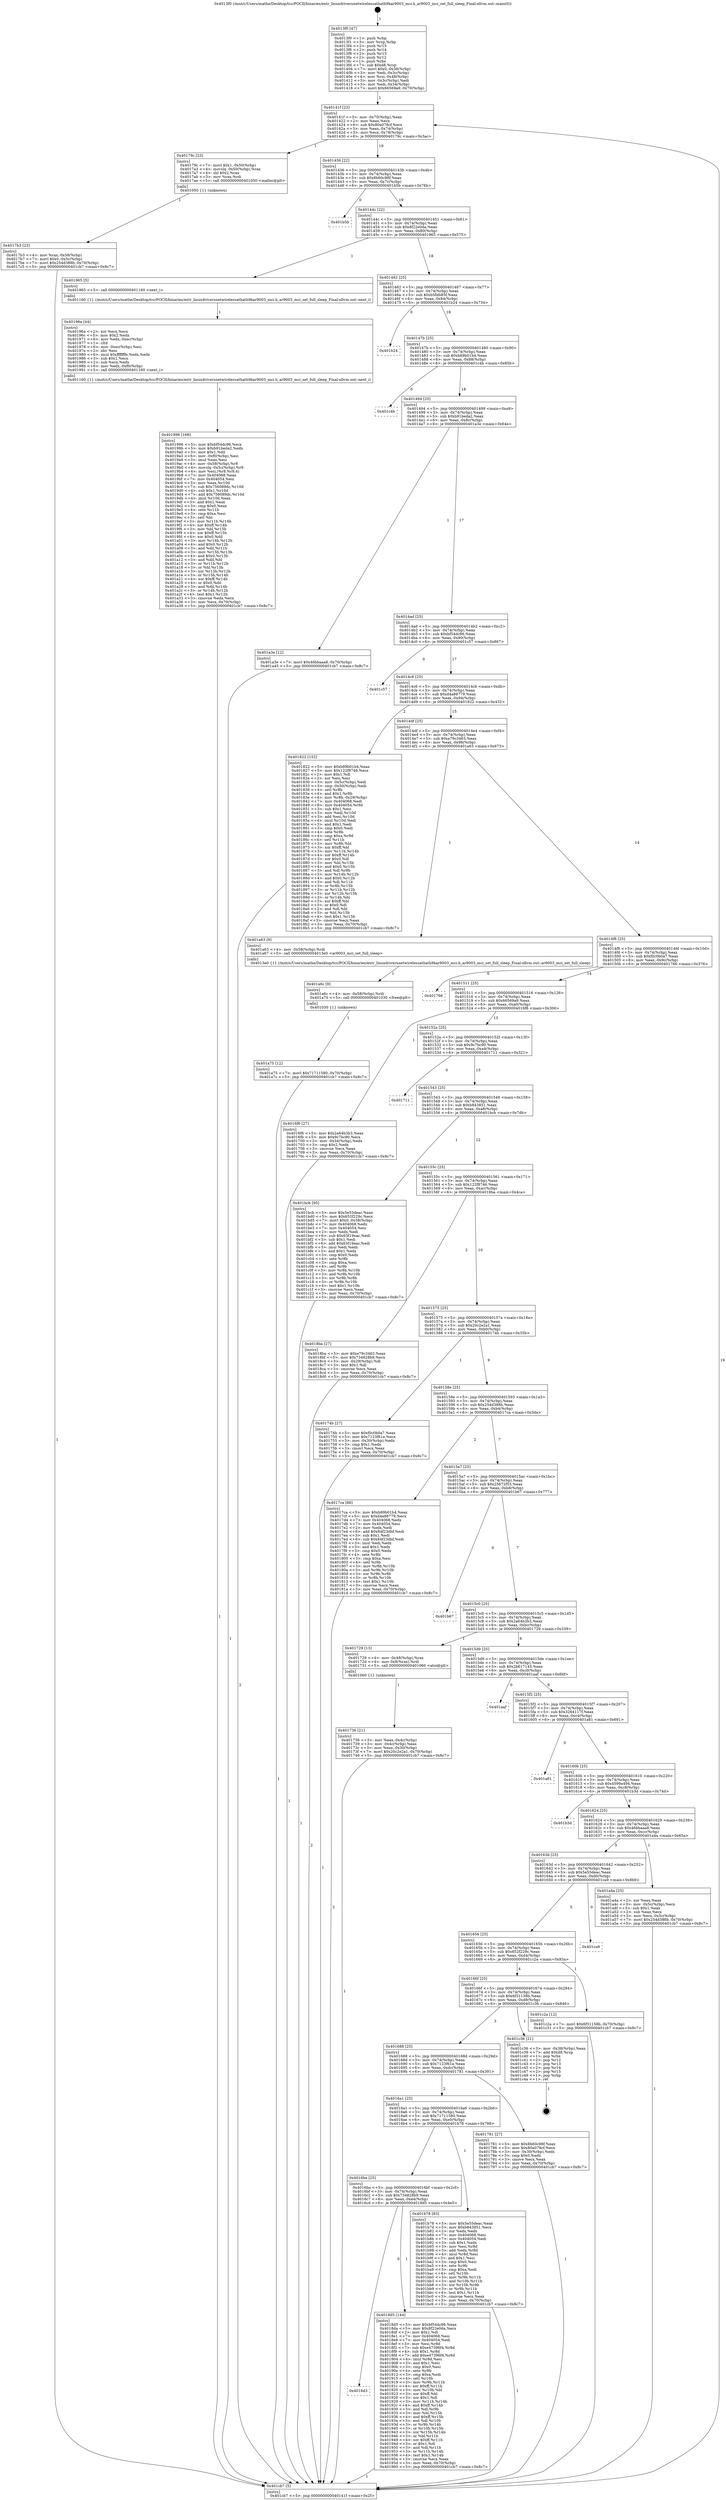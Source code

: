 digraph "0x4013f0" {
  label = "0x4013f0 (/mnt/c/Users/mathe/Desktop/tcc/POCII/binaries/extr_linuxdriversnetwirelessathath9kar9003_mci.h_ar9003_mci_set_full_sleep_Final-ollvm.out::main(0))"
  labelloc = "t"
  node[shape=record]

  Entry [label="",width=0.3,height=0.3,shape=circle,fillcolor=black,style=filled]
  "0x40141f" [label="{
     0x40141f [23]\l
     | [instrs]\l
     &nbsp;&nbsp;0x40141f \<+3\>: mov -0x70(%rbp),%eax\l
     &nbsp;&nbsp;0x401422 \<+2\>: mov %eax,%ecx\l
     &nbsp;&nbsp;0x401424 \<+6\>: sub $0x80a078cf,%ecx\l
     &nbsp;&nbsp;0x40142a \<+3\>: mov %eax,-0x74(%rbp)\l
     &nbsp;&nbsp;0x40142d \<+3\>: mov %ecx,-0x78(%rbp)\l
     &nbsp;&nbsp;0x401430 \<+6\>: je 000000000040179c \<main+0x3ac\>\l
  }"]
  "0x40179c" [label="{
     0x40179c [23]\l
     | [instrs]\l
     &nbsp;&nbsp;0x40179c \<+7\>: movl $0x1,-0x50(%rbp)\l
     &nbsp;&nbsp;0x4017a3 \<+4\>: movslq -0x50(%rbp),%rax\l
     &nbsp;&nbsp;0x4017a7 \<+4\>: shl $0x2,%rax\l
     &nbsp;&nbsp;0x4017ab \<+3\>: mov %rax,%rdi\l
     &nbsp;&nbsp;0x4017ae \<+5\>: call 0000000000401050 \<malloc@plt\>\l
     | [calls]\l
     &nbsp;&nbsp;0x401050 \{1\} (unknown)\l
  }"]
  "0x401436" [label="{
     0x401436 [22]\l
     | [instrs]\l
     &nbsp;&nbsp;0x401436 \<+5\>: jmp 000000000040143b \<main+0x4b\>\l
     &nbsp;&nbsp;0x40143b \<+3\>: mov -0x74(%rbp),%eax\l
     &nbsp;&nbsp;0x40143e \<+5\>: sub $0x8b60c98f,%eax\l
     &nbsp;&nbsp;0x401443 \<+3\>: mov %eax,-0x7c(%rbp)\l
     &nbsp;&nbsp;0x401446 \<+6\>: je 0000000000401b5b \<main+0x76b\>\l
  }"]
  Exit [label="",width=0.3,height=0.3,shape=circle,fillcolor=black,style=filled,peripheries=2]
  "0x401b5b" [label="{
     0x401b5b\l
  }", style=dashed]
  "0x40144c" [label="{
     0x40144c [22]\l
     | [instrs]\l
     &nbsp;&nbsp;0x40144c \<+5\>: jmp 0000000000401451 \<main+0x61\>\l
     &nbsp;&nbsp;0x401451 \<+3\>: mov -0x74(%rbp),%eax\l
     &nbsp;&nbsp;0x401454 \<+5\>: sub $0x8f22e0da,%eax\l
     &nbsp;&nbsp;0x401459 \<+3\>: mov %eax,-0x80(%rbp)\l
     &nbsp;&nbsp;0x40145c \<+6\>: je 0000000000401965 \<main+0x575\>\l
  }"]
  "0x401a75" [label="{
     0x401a75 [12]\l
     | [instrs]\l
     &nbsp;&nbsp;0x401a75 \<+7\>: movl $0x71711580,-0x70(%rbp)\l
     &nbsp;&nbsp;0x401a7c \<+5\>: jmp 0000000000401cb7 \<main+0x8c7\>\l
  }"]
  "0x401965" [label="{
     0x401965 [5]\l
     | [instrs]\l
     &nbsp;&nbsp;0x401965 \<+5\>: call 0000000000401160 \<next_i\>\l
     | [calls]\l
     &nbsp;&nbsp;0x401160 \{1\} (/mnt/c/Users/mathe/Desktop/tcc/POCII/binaries/extr_linuxdriversnetwirelessathath9kar9003_mci.h_ar9003_mci_set_full_sleep_Final-ollvm.out::next_i)\l
  }"]
  "0x401462" [label="{
     0x401462 [25]\l
     | [instrs]\l
     &nbsp;&nbsp;0x401462 \<+5\>: jmp 0000000000401467 \<main+0x77\>\l
     &nbsp;&nbsp;0x401467 \<+3\>: mov -0x74(%rbp),%eax\l
     &nbsp;&nbsp;0x40146a \<+5\>: sub $0xb5fdb85f,%eax\l
     &nbsp;&nbsp;0x40146f \<+6\>: mov %eax,-0x84(%rbp)\l
     &nbsp;&nbsp;0x401475 \<+6\>: je 0000000000401b24 \<main+0x734\>\l
  }"]
  "0x401a6c" [label="{
     0x401a6c [9]\l
     | [instrs]\l
     &nbsp;&nbsp;0x401a6c \<+4\>: mov -0x58(%rbp),%rdi\l
     &nbsp;&nbsp;0x401a70 \<+5\>: call 0000000000401030 \<free@plt\>\l
     | [calls]\l
     &nbsp;&nbsp;0x401030 \{1\} (unknown)\l
  }"]
  "0x401b24" [label="{
     0x401b24\l
  }", style=dashed]
  "0x40147b" [label="{
     0x40147b [25]\l
     | [instrs]\l
     &nbsp;&nbsp;0x40147b \<+5\>: jmp 0000000000401480 \<main+0x90\>\l
     &nbsp;&nbsp;0x401480 \<+3\>: mov -0x74(%rbp),%eax\l
     &nbsp;&nbsp;0x401483 \<+5\>: sub $0xb89b01b4,%eax\l
     &nbsp;&nbsp;0x401488 \<+6\>: mov %eax,-0x88(%rbp)\l
     &nbsp;&nbsp;0x40148e \<+6\>: je 0000000000401c4b \<main+0x85b\>\l
  }"]
  "0x401996" [label="{
     0x401996 [168]\l
     | [instrs]\l
     &nbsp;&nbsp;0x401996 \<+5\>: mov $0xbf54dc96,%ecx\l
     &nbsp;&nbsp;0x40199b \<+5\>: mov $0xb91beda2,%edx\l
     &nbsp;&nbsp;0x4019a0 \<+3\>: mov $0x1,%dil\l
     &nbsp;&nbsp;0x4019a3 \<+6\>: mov -0xf0(%rbp),%esi\l
     &nbsp;&nbsp;0x4019a9 \<+3\>: imul %eax,%esi\l
     &nbsp;&nbsp;0x4019ac \<+4\>: mov -0x58(%rbp),%r8\l
     &nbsp;&nbsp;0x4019b0 \<+4\>: movslq -0x5c(%rbp),%r9\l
     &nbsp;&nbsp;0x4019b4 \<+4\>: mov %esi,(%r8,%r9,4)\l
     &nbsp;&nbsp;0x4019b8 \<+7\>: mov 0x404068,%eax\l
     &nbsp;&nbsp;0x4019bf \<+7\>: mov 0x404054,%esi\l
     &nbsp;&nbsp;0x4019c6 \<+3\>: mov %eax,%r10d\l
     &nbsp;&nbsp;0x4019c9 \<+7\>: sub $0x756089dc,%r10d\l
     &nbsp;&nbsp;0x4019d0 \<+4\>: sub $0x1,%r10d\l
     &nbsp;&nbsp;0x4019d4 \<+7\>: add $0x756089dc,%r10d\l
     &nbsp;&nbsp;0x4019db \<+4\>: imul %r10d,%eax\l
     &nbsp;&nbsp;0x4019df \<+3\>: and $0x1,%eax\l
     &nbsp;&nbsp;0x4019e2 \<+3\>: cmp $0x0,%eax\l
     &nbsp;&nbsp;0x4019e5 \<+4\>: sete %r11b\l
     &nbsp;&nbsp;0x4019e9 \<+3\>: cmp $0xa,%esi\l
     &nbsp;&nbsp;0x4019ec \<+3\>: setl %bl\l
     &nbsp;&nbsp;0x4019ef \<+3\>: mov %r11b,%r14b\l
     &nbsp;&nbsp;0x4019f2 \<+4\>: xor $0xff,%r14b\l
     &nbsp;&nbsp;0x4019f6 \<+3\>: mov %bl,%r15b\l
     &nbsp;&nbsp;0x4019f9 \<+4\>: xor $0xff,%r15b\l
     &nbsp;&nbsp;0x4019fd \<+4\>: xor $0x0,%dil\l
     &nbsp;&nbsp;0x401a01 \<+3\>: mov %r14b,%r12b\l
     &nbsp;&nbsp;0x401a04 \<+4\>: and $0x0,%r12b\l
     &nbsp;&nbsp;0x401a08 \<+3\>: and %dil,%r11b\l
     &nbsp;&nbsp;0x401a0b \<+3\>: mov %r15b,%r13b\l
     &nbsp;&nbsp;0x401a0e \<+4\>: and $0x0,%r13b\l
     &nbsp;&nbsp;0x401a12 \<+3\>: and %dil,%bl\l
     &nbsp;&nbsp;0x401a15 \<+3\>: or %r11b,%r12b\l
     &nbsp;&nbsp;0x401a18 \<+3\>: or %bl,%r13b\l
     &nbsp;&nbsp;0x401a1b \<+3\>: xor %r13b,%r12b\l
     &nbsp;&nbsp;0x401a1e \<+3\>: or %r15b,%r14b\l
     &nbsp;&nbsp;0x401a21 \<+4\>: xor $0xff,%r14b\l
     &nbsp;&nbsp;0x401a25 \<+4\>: or $0x0,%dil\l
     &nbsp;&nbsp;0x401a29 \<+3\>: and %dil,%r14b\l
     &nbsp;&nbsp;0x401a2c \<+3\>: or %r14b,%r12b\l
     &nbsp;&nbsp;0x401a2f \<+4\>: test $0x1,%r12b\l
     &nbsp;&nbsp;0x401a33 \<+3\>: cmovne %edx,%ecx\l
     &nbsp;&nbsp;0x401a36 \<+3\>: mov %ecx,-0x70(%rbp)\l
     &nbsp;&nbsp;0x401a39 \<+5\>: jmp 0000000000401cb7 \<main+0x8c7\>\l
  }"]
  "0x401c4b" [label="{
     0x401c4b\l
  }", style=dashed]
  "0x401494" [label="{
     0x401494 [25]\l
     | [instrs]\l
     &nbsp;&nbsp;0x401494 \<+5\>: jmp 0000000000401499 \<main+0xa9\>\l
     &nbsp;&nbsp;0x401499 \<+3\>: mov -0x74(%rbp),%eax\l
     &nbsp;&nbsp;0x40149c \<+5\>: sub $0xb91beda2,%eax\l
     &nbsp;&nbsp;0x4014a1 \<+6\>: mov %eax,-0x8c(%rbp)\l
     &nbsp;&nbsp;0x4014a7 \<+6\>: je 0000000000401a3e \<main+0x64e\>\l
  }"]
  "0x40196a" [label="{
     0x40196a [44]\l
     | [instrs]\l
     &nbsp;&nbsp;0x40196a \<+2\>: xor %ecx,%ecx\l
     &nbsp;&nbsp;0x40196c \<+5\>: mov $0x2,%edx\l
     &nbsp;&nbsp;0x401971 \<+6\>: mov %edx,-0xec(%rbp)\l
     &nbsp;&nbsp;0x401977 \<+1\>: cltd\l
     &nbsp;&nbsp;0x401978 \<+6\>: mov -0xec(%rbp),%esi\l
     &nbsp;&nbsp;0x40197e \<+2\>: idiv %esi\l
     &nbsp;&nbsp;0x401980 \<+6\>: imul $0xfffffffe,%edx,%edx\l
     &nbsp;&nbsp;0x401986 \<+3\>: sub $0x1,%ecx\l
     &nbsp;&nbsp;0x401989 \<+2\>: sub %ecx,%edx\l
     &nbsp;&nbsp;0x40198b \<+6\>: mov %edx,-0xf0(%rbp)\l
     &nbsp;&nbsp;0x401991 \<+5\>: call 0000000000401160 \<next_i\>\l
     | [calls]\l
     &nbsp;&nbsp;0x401160 \{1\} (/mnt/c/Users/mathe/Desktop/tcc/POCII/binaries/extr_linuxdriversnetwirelessathath9kar9003_mci.h_ar9003_mci_set_full_sleep_Final-ollvm.out::next_i)\l
  }"]
  "0x401a3e" [label="{
     0x401a3e [12]\l
     | [instrs]\l
     &nbsp;&nbsp;0x401a3e \<+7\>: movl $0x46bbaaa8,-0x70(%rbp)\l
     &nbsp;&nbsp;0x401a45 \<+5\>: jmp 0000000000401cb7 \<main+0x8c7\>\l
  }"]
  "0x4014ad" [label="{
     0x4014ad [25]\l
     | [instrs]\l
     &nbsp;&nbsp;0x4014ad \<+5\>: jmp 00000000004014b2 \<main+0xc2\>\l
     &nbsp;&nbsp;0x4014b2 \<+3\>: mov -0x74(%rbp),%eax\l
     &nbsp;&nbsp;0x4014b5 \<+5\>: sub $0xbf54dc96,%eax\l
     &nbsp;&nbsp;0x4014ba \<+6\>: mov %eax,-0x90(%rbp)\l
     &nbsp;&nbsp;0x4014c0 \<+6\>: je 0000000000401c57 \<main+0x867\>\l
  }"]
  "0x4016d3" [label="{
     0x4016d3\l
  }", style=dashed]
  "0x401c57" [label="{
     0x401c57\l
  }", style=dashed]
  "0x4014c6" [label="{
     0x4014c6 [25]\l
     | [instrs]\l
     &nbsp;&nbsp;0x4014c6 \<+5\>: jmp 00000000004014cb \<main+0xdb\>\l
     &nbsp;&nbsp;0x4014cb \<+3\>: mov -0x74(%rbp),%eax\l
     &nbsp;&nbsp;0x4014ce \<+5\>: sub $0xd4a88779,%eax\l
     &nbsp;&nbsp;0x4014d3 \<+6\>: mov %eax,-0x94(%rbp)\l
     &nbsp;&nbsp;0x4014d9 \<+6\>: je 0000000000401822 \<main+0x432\>\l
  }"]
  "0x4018d5" [label="{
     0x4018d5 [144]\l
     | [instrs]\l
     &nbsp;&nbsp;0x4018d5 \<+5\>: mov $0xbf54dc96,%eax\l
     &nbsp;&nbsp;0x4018da \<+5\>: mov $0x8f22e0da,%ecx\l
     &nbsp;&nbsp;0x4018df \<+2\>: mov $0x1,%dl\l
     &nbsp;&nbsp;0x4018e1 \<+7\>: mov 0x404068,%esi\l
     &nbsp;&nbsp;0x4018e8 \<+7\>: mov 0x404054,%edi\l
     &nbsp;&nbsp;0x4018ef \<+3\>: mov %esi,%r8d\l
     &nbsp;&nbsp;0x4018f2 \<+7\>: sub $0xe47396f4,%r8d\l
     &nbsp;&nbsp;0x4018f9 \<+4\>: sub $0x1,%r8d\l
     &nbsp;&nbsp;0x4018fd \<+7\>: add $0xe47396f4,%r8d\l
     &nbsp;&nbsp;0x401904 \<+4\>: imul %r8d,%esi\l
     &nbsp;&nbsp;0x401908 \<+3\>: and $0x1,%esi\l
     &nbsp;&nbsp;0x40190b \<+3\>: cmp $0x0,%esi\l
     &nbsp;&nbsp;0x40190e \<+4\>: sete %r9b\l
     &nbsp;&nbsp;0x401912 \<+3\>: cmp $0xa,%edi\l
     &nbsp;&nbsp;0x401915 \<+4\>: setl %r10b\l
     &nbsp;&nbsp;0x401919 \<+3\>: mov %r9b,%r11b\l
     &nbsp;&nbsp;0x40191c \<+4\>: xor $0xff,%r11b\l
     &nbsp;&nbsp;0x401920 \<+3\>: mov %r10b,%bl\l
     &nbsp;&nbsp;0x401923 \<+3\>: xor $0xff,%bl\l
     &nbsp;&nbsp;0x401926 \<+3\>: xor $0x1,%dl\l
     &nbsp;&nbsp;0x401929 \<+3\>: mov %r11b,%r14b\l
     &nbsp;&nbsp;0x40192c \<+4\>: and $0xff,%r14b\l
     &nbsp;&nbsp;0x401930 \<+3\>: and %dl,%r9b\l
     &nbsp;&nbsp;0x401933 \<+3\>: mov %bl,%r15b\l
     &nbsp;&nbsp;0x401936 \<+4\>: and $0xff,%r15b\l
     &nbsp;&nbsp;0x40193a \<+3\>: and %dl,%r10b\l
     &nbsp;&nbsp;0x40193d \<+3\>: or %r9b,%r14b\l
     &nbsp;&nbsp;0x401940 \<+3\>: or %r10b,%r15b\l
     &nbsp;&nbsp;0x401943 \<+3\>: xor %r15b,%r14b\l
     &nbsp;&nbsp;0x401946 \<+3\>: or %bl,%r11b\l
     &nbsp;&nbsp;0x401949 \<+4\>: xor $0xff,%r11b\l
     &nbsp;&nbsp;0x40194d \<+3\>: or $0x1,%dl\l
     &nbsp;&nbsp;0x401950 \<+3\>: and %dl,%r11b\l
     &nbsp;&nbsp;0x401953 \<+3\>: or %r11b,%r14b\l
     &nbsp;&nbsp;0x401956 \<+4\>: test $0x1,%r14b\l
     &nbsp;&nbsp;0x40195a \<+3\>: cmovne %ecx,%eax\l
     &nbsp;&nbsp;0x40195d \<+3\>: mov %eax,-0x70(%rbp)\l
     &nbsp;&nbsp;0x401960 \<+5\>: jmp 0000000000401cb7 \<main+0x8c7\>\l
  }"]
  "0x401822" [label="{
     0x401822 [152]\l
     | [instrs]\l
     &nbsp;&nbsp;0x401822 \<+5\>: mov $0xb89b01b4,%eax\l
     &nbsp;&nbsp;0x401827 \<+5\>: mov $0x122f8746,%ecx\l
     &nbsp;&nbsp;0x40182c \<+2\>: mov $0x1,%dl\l
     &nbsp;&nbsp;0x40182e \<+2\>: xor %esi,%esi\l
     &nbsp;&nbsp;0x401830 \<+3\>: mov -0x5c(%rbp),%edi\l
     &nbsp;&nbsp;0x401833 \<+3\>: cmp -0x50(%rbp),%edi\l
     &nbsp;&nbsp;0x401836 \<+4\>: setl %r8b\l
     &nbsp;&nbsp;0x40183a \<+4\>: and $0x1,%r8b\l
     &nbsp;&nbsp;0x40183e \<+4\>: mov %r8b,-0x29(%rbp)\l
     &nbsp;&nbsp;0x401842 \<+7\>: mov 0x404068,%edi\l
     &nbsp;&nbsp;0x401849 \<+8\>: mov 0x404054,%r9d\l
     &nbsp;&nbsp;0x401851 \<+3\>: sub $0x1,%esi\l
     &nbsp;&nbsp;0x401854 \<+3\>: mov %edi,%r10d\l
     &nbsp;&nbsp;0x401857 \<+3\>: add %esi,%r10d\l
     &nbsp;&nbsp;0x40185a \<+4\>: imul %r10d,%edi\l
     &nbsp;&nbsp;0x40185e \<+3\>: and $0x1,%edi\l
     &nbsp;&nbsp;0x401861 \<+3\>: cmp $0x0,%edi\l
     &nbsp;&nbsp;0x401864 \<+4\>: sete %r8b\l
     &nbsp;&nbsp;0x401868 \<+4\>: cmp $0xa,%r9d\l
     &nbsp;&nbsp;0x40186c \<+4\>: setl %r11b\l
     &nbsp;&nbsp;0x401870 \<+3\>: mov %r8b,%bl\l
     &nbsp;&nbsp;0x401873 \<+3\>: xor $0xff,%bl\l
     &nbsp;&nbsp;0x401876 \<+3\>: mov %r11b,%r14b\l
     &nbsp;&nbsp;0x401879 \<+4\>: xor $0xff,%r14b\l
     &nbsp;&nbsp;0x40187d \<+3\>: xor $0x0,%dl\l
     &nbsp;&nbsp;0x401880 \<+3\>: mov %bl,%r15b\l
     &nbsp;&nbsp;0x401883 \<+4\>: and $0x0,%r15b\l
     &nbsp;&nbsp;0x401887 \<+3\>: and %dl,%r8b\l
     &nbsp;&nbsp;0x40188a \<+3\>: mov %r14b,%r12b\l
     &nbsp;&nbsp;0x40188d \<+4\>: and $0x0,%r12b\l
     &nbsp;&nbsp;0x401891 \<+3\>: and %dl,%r11b\l
     &nbsp;&nbsp;0x401894 \<+3\>: or %r8b,%r15b\l
     &nbsp;&nbsp;0x401897 \<+3\>: or %r11b,%r12b\l
     &nbsp;&nbsp;0x40189a \<+3\>: xor %r12b,%r15b\l
     &nbsp;&nbsp;0x40189d \<+3\>: or %r14b,%bl\l
     &nbsp;&nbsp;0x4018a0 \<+3\>: xor $0xff,%bl\l
     &nbsp;&nbsp;0x4018a3 \<+3\>: or $0x0,%dl\l
     &nbsp;&nbsp;0x4018a6 \<+2\>: and %dl,%bl\l
     &nbsp;&nbsp;0x4018a8 \<+3\>: or %bl,%r15b\l
     &nbsp;&nbsp;0x4018ab \<+4\>: test $0x1,%r15b\l
     &nbsp;&nbsp;0x4018af \<+3\>: cmovne %ecx,%eax\l
     &nbsp;&nbsp;0x4018b2 \<+3\>: mov %eax,-0x70(%rbp)\l
     &nbsp;&nbsp;0x4018b5 \<+5\>: jmp 0000000000401cb7 \<main+0x8c7\>\l
  }"]
  "0x4014df" [label="{
     0x4014df [25]\l
     | [instrs]\l
     &nbsp;&nbsp;0x4014df \<+5\>: jmp 00000000004014e4 \<main+0xf4\>\l
     &nbsp;&nbsp;0x4014e4 \<+3\>: mov -0x74(%rbp),%eax\l
     &nbsp;&nbsp;0x4014e7 \<+5\>: sub $0xe79c3463,%eax\l
     &nbsp;&nbsp;0x4014ec \<+6\>: mov %eax,-0x98(%rbp)\l
     &nbsp;&nbsp;0x4014f2 \<+6\>: je 0000000000401a63 \<main+0x673\>\l
  }"]
  "0x4016ba" [label="{
     0x4016ba [25]\l
     | [instrs]\l
     &nbsp;&nbsp;0x4016ba \<+5\>: jmp 00000000004016bf \<main+0x2cf\>\l
     &nbsp;&nbsp;0x4016bf \<+3\>: mov -0x74(%rbp),%eax\l
     &nbsp;&nbsp;0x4016c2 \<+5\>: sub $0x734828b9,%eax\l
     &nbsp;&nbsp;0x4016c7 \<+6\>: mov %eax,-0xe4(%rbp)\l
     &nbsp;&nbsp;0x4016cd \<+6\>: je 00000000004018d5 \<main+0x4e5\>\l
  }"]
  "0x401a63" [label="{
     0x401a63 [9]\l
     | [instrs]\l
     &nbsp;&nbsp;0x401a63 \<+4\>: mov -0x58(%rbp),%rdi\l
     &nbsp;&nbsp;0x401a67 \<+5\>: call 00000000004013e0 \<ar9003_mci_set_full_sleep\>\l
     | [calls]\l
     &nbsp;&nbsp;0x4013e0 \{1\} (/mnt/c/Users/mathe/Desktop/tcc/POCII/binaries/extr_linuxdriversnetwirelessathath9kar9003_mci.h_ar9003_mci_set_full_sleep_Final-ollvm.out::ar9003_mci_set_full_sleep)\l
  }"]
  "0x4014f8" [label="{
     0x4014f8 [25]\l
     | [instrs]\l
     &nbsp;&nbsp;0x4014f8 \<+5\>: jmp 00000000004014fd \<main+0x10d\>\l
     &nbsp;&nbsp;0x4014fd \<+3\>: mov -0x74(%rbp),%eax\l
     &nbsp;&nbsp;0x401500 \<+5\>: sub $0xf0c0b0a7,%eax\l
     &nbsp;&nbsp;0x401505 \<+6\>: mov %eax,-0x9c(%rbp)\l
     &nbsp;&nbsp;0x40150b \<+6\>: je 0000000000401766 \<main+0x376\>\l
  }"]
  "0x401b78" [label="{
     0x401b78 [83]\l
     | [instrs]\l
     &nbsp;&nbsp;0x401b78 \<+5\>: mov $0x5e55deac,%eax\l
     &nbsp;&nbsp;0x401b7d \<+5\>: mov $0xb843851,%ecx\l
     &nbsp;&nbsp;0x401b82 \<+2\>: xor %edx,%edx\l
     &nbsp;&nbsp;0x401b84 \<+7\>: mov 0x404068,%esi\l
     &nbsp;&nbsp;0x401b8b \<+7\>: mov 0x404054,%edi\l
     &nbsp;&nbsp;0x401b92 \<+3\>: sub $0x1,%edx\l
     &nbsp;&nbsp;0x401b95 \<+3\>: mov %esi,%r8d\l
     &nbsp;&nbsp;0x401b98 \<+3\>: add %edx,%r8d\l
     &nbsp;&nbsp;0x401b9b \<+4\>: imul %r8d,%esi\l
     &nbsp;&nbsp;0x401b9f \<+3\>: and $0x1,%esi\l
     &nbsp;&nbsp;0x401ba2 \<+3\>: cmp $0x0,%esi\l
     &nbsp;&nbsp;0x401ba5 \<+4\>: sete %r9b\l
     &nbsp;&nbsp;0x401ba9 \<+3\>: cmp $0xa,%edi\l
     &nbsp;&nbsp;0x401bac \<+4\>: setl %r10b\l
     &nbsp;&nbsp;0x401bb0 \<+3\>: mov %r9b,%r11b\l
     &nbsp;&nbsp;0x401bb3 \<+3\>: and %r10b,%r11b\l
     &nbsp;&nbsp;0x401bb6 \<+3\>: xor %r10b,%r9b\l
     &nbsp;&nbsp;0x401bb9 \<+3\>: or %r9b,%r11b\l
     &nbsp;&nbsp;0x401bbc \<+4\>: test $0x1,%r11b\l
     &nbsp;&nbsp;0x401bc0 \<+3\>: cmovne %ecx,%eax\l
     &nbsp;&nbsp;0x401bc3 \<+3\>: mov %eax,-0x70(%rbp)\l
     &nbsp;&nbsp;0x401bc6 \<+5\>: jmp 0000000000401cb7 \<main+0x8c7\>\l
  }"]
  "0x401766" [label="{
     0x401766\l
  }", style=dashed]
  "0x401511" [label="{
     0x401511 [25]\l
     | [instrs]\l
     &nbsp;&nbsp;0x401511 \<+5\>: jmp 0000000000401516 \<main+0x126\>\l
     &nbsp;&nbsp;0x401516 \<+3\>: mov -0x74(%rbp),%eax\l
     &nbsp;&nbsp;0x401519 \<+5\>: sub $0x66569a9,%eax\l
     &nbsp;&nbsp;0x40151e \<+6\>: mov %eax,-0xa0(%rbp)\l
     &nbsp;&nbsp;0x401524 \<+6\>: je 00000000004016f6 \<main+0x306\>\l
  }"]
  "0x4017b3" [label="{
     0x4017b3 [23]\l
     | [instrs]\l
     &nbsp;&nbsp;0x4017b3 \<+4\>: mov %rax,-0x58(%rbp)\l
     &nbsp;&nbsp;0x4017b7 \<+7\>: movl $0x0,-0x5c(%rbp)\l
     &nbsp;&nbsp;0x4017be \<+7\>: movl $0x254d388b,-0x70(%rbp)\l
     &nbsp;&nbsp;0x4017c5 \<+5\>: jmp 0000000000401cb7 \<main+0x8c7\>\l
  }"]
  "0x4016f6" [label="{
     0x4016f6 [27]\l
     | [instrs]\l
     &nbsp;&nbsp;0x4016f6 \<+5\>: mov $0x2a64b3b3,%eax\l
     &nbsp;&nbsp;0x4016fb \<+5\>: mov $0x9c7bc90,%ecx\l
     &nbsp;&nbsp;0x401700 \<+3\>: mov -0x34(%rbp),%edx\l
     &nbsp;&nbsp;0x401703 \<+3\>: cmp $0x2,%edx\l
     &nbsp;&nbsp;0x401706 \<+3\>: cmovne %ecx,%eax\l
     &nbsp;&nbsp;0x401709 \<+3\>: mov %eax,-0x70(%rbp)\l
     &nbsp;&nbsp;0x40170c \<+5\>: jmp 0000000000401cb7 \<main+0x8c7\>\l
  }"]
  "0x40152a" [label="{
     0x40152a [25]\l
     | [instrs]\l
     &nbsp;&nbsp;0x40152a \<+5\>: jmp 000000000040152f \<main+0x13f\>\l
     &nbsp;&nbsp;0x40152f \<+3\>: mov -0x74(%rbp),%eax\l
     &nbsp;&nbsp;0x401532 \<+5\>: sub $0x9c7bc90,%eax\l
     &nbsp;&nbsp;0x401537 \<+6\>: mov %eax,-0xa4(%rbp)\l
     &nbsp;&nbsp;0x40153d \<+6\>: je 0000000000401711 \<main+0x321\>\l
  }"]
  "0x401cb7" [label="{
     0x401cb7 [5]\l
     | [instrs]\l
     &nbsp;&nbsp;0x401cb7 \<+5\>: jmp 000000000040141f \<main+0x2f\>\l
  }"]
  "0x4013f0" [label="{
     0x4013f0 [47]\l
     | [instrs]\l
     &nbsp;&nbsp;0x4013f0 \<+1\>: push %rbp\l
     &nbsp;&nbsp;0x4013f1 \<+3\>: mov %rsp,%rbp\l
     &nbsp;&nbsp;0x4013f4 \<+2\>: push %r15\l
     &nbsp;&nbsp;0x4013f6 \<+2\>: push %r14\l
     &nbsp;&nbsp;0x4013f8 \<+2\>: push %r13\l
     &nbsp;&nbsp;0x4013fa \<+2\>: push %r12\l
     &nbsp;&nbsp;0x4013fc \<+1\>: push %rbx\l
     &nbsp;&nbsp;0x4013fd \<+7\>: sub $0xd8,%rsp\l
     &nbsp;&nbsp;0x401404 \<+7\>: movl $0x0,-0x38(%rbp)\l
     &nbsp;&nbsp;0x40140b \<+3\>: mov %edi,-0x3c(%rbp)\l
     &nbsp;&nbsp;0x40140e \<+4\>: mov %rsi,-0x48(%rbp)\l
     &nbsp;&nbsp;0x401412 \<+3\>: mov -0x3c(%rbp),%edi\l
     &nbsp;&nbsp;0x401415 \<+3\>: mov %edi,-0x34(%rbp)\l
     &nbsp;&nbsp;0x401418 \<+7\>: movl $0x66569a9,-0x70(%rbp)\l
  }"]
  "0x4016a1" [label="{
     0x4016a1 [25]\l
     | [instrs]\l
     &nbsp;&nbsp;0x4016a1 \<+5\>: jmp 00000000004016a6 \<main+0x2b6\>\l
     &nbsp;&nbsp;0x4016a6 \<+3\>: mov -0x74(%rbp),%eax\l
     &nbsp;&nbsp;0x4016a9 \<+5\>: sub $0x71711580,%eax\l
     &nbsp;&nbsp;0x4016ae \<+6\>: mov %eax,-0xe0(%rbp)\l
     &nbsp;&nbsp;0x4016b4 \<+6\>: je 0000000000401b78 \<main+0x788\>\l
  }"]
  "0x401711" [label="{
     0x401711\l
  }", style=dashed]
  "0x401543" [label="{
     0x401543 [25]\l
     | [instrs]\l
     &nbsp;&nbsp;0x401543 \<+5\>: jmp 0000000000401548 \<main+0x158\>\l
     &nbsp;&nbsp;0x401548 \<+3\>: mov -0x74(%rbp),%eax\l
     &nbsp;&nbsp;0x40154b \<+5\>: sub $0xb843851,%eax\l
     &nbsp;&nbsp;0x401550 \<+6\>: mov %eax,-0xa8(%rbp)\l
     &nbsp;&nbsp;0x401556 \<+6\>: je 0000000000401bcb \<main+0x7db\>\l
  }"]
  "0x401781" [label="{
     0x401781 [27]\l
     | [instrs]\l
     &nbsp;&nbsp;0x401781 \<+5\>: mov $0x8b60c98f,%eax\l
     &nbsp;&nbsp;0x401786 \<+5\>: mov $0x80a078cf,%ecx\l
     &nbsp;&nbsp;0x40178b \<+3\>: mov -0x30(%rbp),%edx\l
     &nbsp;&nbsp;0x40178e \<+3\>: cmp $0x0,%edx\l
     &nbsp;&nbsp;0x401791 \<+3\>: cmove %ecx,%eax\l
     &nbsp;&nbsp;0x401794 \<+3\>: mov %eax,-0x70(%rbp)\l
     &nbsp;&nbsp;0x401797 \<+5\>: jmp 0000000000401cb7 \<main+0x8c7\>\l
  }"]
  "0x401bcb" [label="{
     0x401bcb [95]\l
     | [instrs]\l
     &nbsp;&nbsp;0x401bcb \<+5\>: mov $0x5e55deac,%eax\l
     &nbsp;&nbsp;0x401bd0 \<+5\>: mov $0x652f229c,%ecx\l
     &nbsp;&nbsp;0x401bd5 \<+7\>: movl $0x0,-0x38(%rbp)\l
     &nbsp;&nbsp;0x401bdc \<+7\>: mov 0x404068,%edx\l
     &nbsp;&nbsp;0x401be3 \<+7\>: mov 0x404054,%esi\l
     &nbsp;&nbsp;0x401bea \<+2\>: mov %edx,%edi\l
     &nbsp;&nbsp;0x401bec \<+6\>: sub $0x63f19eac,%edi\l
     &nbsp;&nbsp;0x401bf2 \<+3\>: sub $0x1,%edi\l
     &nbsp;&nbsp;0x401bf5 \<+6\>: add $0x63f19eac,%edi\l
     &nbsp;&nbsp;0x401bfb \<+3\>: imul %edi,%edx\l
     &nbsp;&nbsp;0x401bfe \<+3\>: and $0x1,%edx\l
     &nbsp;&nbsp;0x401c01 \<+3\>: cmp $0x0,%edx\l
     &nbsp;&nbsp;0x401c04 \<+4\>: sete %r8b\l
     &nbsp;&nbsp;0x401c08 \<+3\>: cmp $0xa,%esi\l
     &nbsp;&nbsp;0x401c0b \<+4\>: setl %r9b\l
     &nbsp;&nbsp;0x401c0f \<+3\>: mov %r8b,%r10b\l
     &nbsp;&nbsp;0x401c12 \<+3\>: and %r9b,%r10b\l
     &nbsp;&nbsp;0x401c15 \<+3\>: xor %r9b,%r8b\l
     &nbsp;&nbsp;0x401c18 \<+3\>: or %r8b,%r10b\l
     &nbsp;&nbsp;0x401c1b \<+4\>: test $0x1,%r10b\l
     &nbsp;&nbsp;0x401c1f \<+3\>: cmovne %ecx,%eax\l
     &nbsp;&nbsp;0x401c22 \<+3\>: mov %eax,-0x70(%rbp)\l
     &nbsp;&nbsp;0x401c25 \<+5\>: jmp 0000000000401cb7 \<main+0x8c7\>\l
  }"]
  "0x40155c" [label="{
     0x40155c [25]\l
     | [instrs]\l
     &nbsp;&nbsp;0x40155c \<+5\>: jmp 0000000000401561 \<main+0x171\>\l
     &nbsp;&nbsp;0x401561 \<+3\>: mov -0x74(%rbp),%eax\l
     &nbsp;&nbsp;0x401564 \<+5\>: sub $0x122f8746,%eax\l
     &nbsp;&nbsp;0x401569 \<+6\>: mov %eax,-0xac(%rbp)\l
     &nbsp;&nbsp;0x40156f \<+6\>: je 00000000004018ba \<main+0x4ca\>\l
  }"]
  "0x401688" [label="{
     0x401688 [25]\l
     | [instrs]\l
     &nbsp;&nbsp;0x401688 \<+5\>: jmp 000000000040168d \<main+0x29d\>\l
     &nbsp;&nbsp;0x40168d \<+3\>: mov -0x74(%rbp),%eax\l
     &nbsp;&nbsp;0x401690 \<+5\>: sub $0x7123f61e,%eax\l
     &nbsp;&nbsp;0x401695 \<+6\>: mov %eax,-0xdc(%rbp)\l
     &nbsp;&nbsp;0x40169b \<+6\>: je 0000000000401781 \<main+0x391\>\l
  }"]
  "0x4018ba" [label="{
     0x4018ba [27]\l
     | [instrs]\l
     &nbsp;&nbsp;0x4018ba \<+5\>: mov $0xe79c3463,%eax\l
     &nbsp;&nbsp;0x4018bf \<+5\>: mov $0x734828b9,%ecx\l
     &nbsp;&nbsp;0x4018c4 \<+3\>: mov -0x29(%rbp),%dl\l
     &nbsp;&nbsp;0x4018c7 \<+3\>: test $0x1,%dl\l
     &nbsp;&nbsp;0x4018ca \<+3\>: cmovne %ecx,%eax\l
     &nbsp;&nbsp;0x4018cd \<+3\>: mov %eax,-0x70(%rbp)\l
     &nbsp;&nbsp;0x4018d0 \<+5\>: jmp 0000000000401cb7 \<main+0x8c7\>\l
  }"]
  "0x401575" [label="{
     0x401575 [25]\l
     | [instrs]\l
     &nbsp;&nbsp;0x401575 \<+5\>: jmp 000000000040157a \<main+0x18a\>\l
     &nbsp;&nbsp;0x40157a \<+3\>: mov -0x74(%rbp),%eax\l
     &nbsp;&nbsp;0x40157d \<+5\>: sub $0x20c2e2a1,%eax\l
     &nbsp;&nbsp;0x401582 \<+6\>: mov %eax,-0xb0(%rbp)\l
     &nbsp;&nbsp;0x401588 \<+6\>: je 000000000040174b \<main+0x35b\>\l
  }"]
  "0x401c36" [label="{
     0x401c36 [21]\l
     | [instrs]\l
     &nbsp;&nbsp;0x401c36 \<+3\>: mov -0x38(%rbp),%eax\l
     &nbsp;&nbsp;0x401c39 \<+7\>: add $0xd8,%rsp\l
     &nbsp;&nbsp;0x401c40 \<+1\>: pop %rbx\l
     &nbsp;&nbsp;0x401c41 \<+2\>: pop %r12\l
     &nbsp;&nbsp;0x401c43 \<+2\>: pop %r13\l
     &nbsp;&nbsp;0x401c45 \<+2\>: pop %r14\l
     &nbsp;&nbsp;0x401c47 \<+2\>: pop %r15\l
     &nbsp;&nbsp;0x401c49 \<+1\>: pop %rbp\l
     &nbsp;&nbsp;0x401c4a \<+1\>: ret\l
  }"]
  "0x40174b" [label="{
     0x40174b [27]\l
     | [instrs]\l
     &nbsp;&nbsp;0x40174b \<+5\>: mov $0xf0c0b0a7,%eax\l
     &nbsp;&nbsp;0x401750 \<+5\>: mov $0x7123f61e,%ecx\l
     &nbsp;&nbsp;0x401755 \<+3\>: mov -0x30(%rbp),%edx\l
     &nbsp;&nbsp;0x401758 \<+3\>: cmp $0x1,%edx\l
     &nbsp;&nbsp;0x40175b \<+3\>: cmovl %ecx,%eax\l
     &nbsp;&nbsp;0x40175e \<+3\>: mov %eax,-0x70(%rbp)\l
     &nbsp;&nbsp;0x401761 \<+5\>: jmp 0000000000401cb7 \<main+0x8c7\>\l
  }"]
  "0x40158e" [label="{
     0x40158e [25]\l
     | [instrs]\l
     &nbsp;&nbsp;0x40158e \<+5\>: jmp 0000000000401593 \<main+0x1a3\>\l
     &nbsp;&nbsp;0x401593 \<+3\>: mov -0x74(%rbp),%eax\l
     &nbsp;&nbsp;0x401596 \<+5\>: sub $0x254d388b,%eax\l
     &nbsp;&nbsp;0x40159b \<+6\>: mov %eax,-0xb4(%rbp)\l
     &nbsp;&nbsp;0x4015a1 \<+6\>: je 00000000004017ca \<main+0x3da\>\l
  }"]
  "0x40166f" [label="{
     0x40166f [25]\l
     | [instrs]\l
     &nbsp;&nbsp;0x40166f \<+5\>: jmp 0000000000401674 \<main+0x284\>\l
     &nbsp;&nbsp;0x401674 \<+3\>: mov -0x74(%rbp),%eax\l
     &nbsp;&nbsp;0x401677 \<+5\>: sub $0x6f31158b,%eax\l
     &nbsp;&nbsp;0x40167c \<+6\>: mov %eax,-0xd8(%rbp)\l
     &nbsp;&nbsp;0x401682 \<+6\>: je 0000000000401c36 \<main+0x846\>\l
  }"]
  "0x4017ca" [label="{
     0x4017ca [88]\l
     | [instrs]\l
     &nbsp;&nbsp;0x4017ca \<+5\>: mov $0xb89b01b4,%eax\l
     &nbsp;&nbsp;0x4017cf \<+5\>: mov $0xd4a88779,%ecx\l
     &nbsp;&nbsp;0x4017d4 \<+7\>: mov 0x404068,%edx\l
     &nbsp;&nbsp;0x4017db \<+7\>: mov 0x404054,%esi\l
     &nbsp;&nbsp;0x4017e2 \<+2\>: mov %edx,%edi\l
     &nbsp;&nbsp;0x4017e4 \<+6\>: add $0x84f23dbf,%edi\l
     &nbsp;&nbsp;0x4017ea \<+3\>: sub $0x1,%edi\l
     &nbsp;&nbsp;0x4017ed \<+6\>: sub $0x84f23dbf,%edi\l
     &nbsp;&nbsp;0x4017f3 \<+3\>: imul %edi,%edx\l
     &nbsp;&nbsp;0x4017f6 \<+3\>: and $0x1,%edx\l
     &nbsp;&nbsp;0x4017f9 \<+3\>: cmp $0x0,%edx\l
     &nbsp;&nbsp;0x4017fc \<+4\>: sete %r8b\l
     &nbsp;&nbsp;0x401800 \<+3\>: cmp $0xa,%esi\l
     &nbsp;&nbsp;0x401803 \<+4\>: setl %r9b\l
     &nbsp;&nbsp;0x401807 \<+3\>: mov %r8b,%r10b\l
     &nbsp;&nbsp;0x40180a \<+3\>: and %r9b,%r10b\l
     &nbsp;&nbsp;0x40180d \<+3\>: xor %r9b,%r8b\l
     &nbsp;&nbsp;0x401810 \<+3\>: or %r8b,%r10b\l
     &nbsp;&nbsp;0x401813 \<+4\>: test $0x1,%r10b\l
     &nbsp;&nbsp;0x401817 \<+3\>: cmovne %ecx,%eax\l
     &nbsp;&nbsp;0x40181a \<+3\>: mov %eax,-0x70(%rbp)\l
     &nbsp;&nbsp;0x40181d \<+5\>: jmp 0000000000401cb7 \<main+0x8c7\>\l
  }"]
  "0x4015a7" [label="{
     0x4015a7 [25]\l
     | [instrs]\l
     &nbsp;&nbsp;0x4015a7 \<+5\>: jmp 00000000004015ac \<main+0x1bc\>\l
     &nbsp;&nbsp;0x4015ac \<+3\>: mov -0x74(%rbp),%eax\l
     &nbsp;&nbsp;0x4015af \<+5\>: sub $0x25672f53,%eax\l
     &nbsp;&nbsp;0x4015b4 \<+6\>: mov %eax,-0xb8(%rbp)\l
     &nbsp;&nbsp;0x4015ba \<+6\>: je 0000000000401b67 \<main+0x777\>\l
  }"]
  "0x401c2a" [label="{
     0x401c2a [12]\l
     | [instrs]\l
     &nbsp;&nbsp;0x401c2a \<+7\>: movl $0x6f31158b,-0x70(%rbp)\l
     &nbsp;&nbsp;0x401c31 \<+5\>: jmp 0000000000401cb7 \<main+0x8c7\>\l
  }"]
  "0x401b67" [label="{
     0x401b67\l
  }", style=dashed]
  "0x4015c0" [label="{
     0x4015c0 [25]\l
     | [instrs]\l
     &nbsp;&nbsp;0x4015c0 \<+5\>: jmp 00000000004015c5 \<main+0x1d5\>\l
     &nbsp;&nbsp;0x4015c5 \<+3\>: mov -0x74(%rbp),%eax\l
     &nbsp;&nbsp;0x4015c8 \<+5\>: sub $0x2a64b3b3,%eax\l
     &nbsp;&nbsp;0x4015cd \<+6\>: mov %eax,-0xbc(%rbp)\l
     &nbsp;&nbsp;0x4015d3 \<+6\>: je 0000000000401729 \<main+0x339\>\l
  }"]
  "0x401656" [label="{
     0x401656 [25]\l
     | [instrs]\l
     &nbsp;&nbsp;0x401656 \<+5\>: jmp 000000000040165b \<main+0x26b\>\l
     &nbsp;&nbsp;0x40165b \<+3\>: mov -0x74(%rbp),%eax\l
     &nbsp;&nbsp;0x40165e \<+5\>: sub $0x652f229c,%eax\l
     &nbsp;&nbsp;0x401663 \<+6\>: mov %eax,-0xd4(%rbp)\l
     &nbsp;&nbsp;0x401669 \<+6\>: je 0000000000401c2a \<main+0x83a\>\l
  }"]
  "0x401729" [label="{
     0x401729 [13]\l
     | [instrs]\l
     &nbsp;&nbsp;0x401729 \<+4\>: mov -0x48(%rbp),%rax\l
     &nbsp;&nbsp;0x40172d \<+4\>: mov 0x8(%rax),%rdi\l
     &nbsp;&nbsp;0x401731 \<+5\>: call 0000000000401060 \<atoi@plt\>\l
     | [calls]\l
     &nbsp;&nbsp;0x401060 \{1\} (unknown)\l
  }"]
  "0x4015d9" [label="{
     0x4015d9 [25]\l
     | [instrs]\l
     &nbsp;&nbsp;0x4015d9 \<+5\>: jmp 00000000004015de \<main+0x1ee\>\l
     &nbsp;&nbsp;0x4015de \<+3\>: mov -0x74(%rbp),%eax\l
     &nbsp;&nbsp;0x4015e1 \<+5\>: sub $0x2b617145,%eax\l
     &nbsp;&nbsp;0x4015e6 \<+6\>: mov %eax,-0xc0(%rbp)\l
     &nbsp;&nbsp;0x4015ec \<+6\>: je 0000000000401aaf \<main+0x6bf\>\l
  }"]
  "0x401736" [label="{
     0x401736 [21]\l
     | [instrs]\l
     &nbsp;&nbsp;0x401736 \<+3\>: mov %eax,-0x4c(%rbp)\l
     &nbsp;&nbsp;0x401739 \<+3\>: mov -0x4c(%rbp),%eax\l
     &nbsp;&nbsp;0x40173c \<+3\>: mov %eax,-0x30(%rbp)\l
     &nbsp;&nbsp;0x40173f \<+7\>: movl $0x20c2e2a1,-0x70(%rbp)\l
     &nbsp;&nbsp;0x401746 \<+5\>: jmp 0000000000401cb7 \<main+0x8c7\>\l
  }"]
  "0x401ca9" [label="{
     0x401ca9\l
  }", style=dashed]
  "0x401aaf" [label="{
     0x401aaf\l
  }", style=dashed]
  "0x4015f2" [label="{
     0x4015f2 [25]\l
     | [instrs]\l
     &nbsp;&nbsp;0x4015f2 \<+5\>: jmp 00000000004015f7 \<main+0x207\>\l
     &nbsp;&nbsp;0x4015f7 \<+3\>: mov -0x74(%rbp),%eax\l
     &nbsp;&nbsp;0x4015fa \<+5\>: sub $0x3264117f,%eax\l
     &nbsp;&nbsp;0x4015ff \<+6\>: mov %eax,-0xc4(%rbp)\l
     &nbsp;&nbsp;0x401605 \<+6\>: je 0000000000401a81 \<main+0x691\>\l
  }"]
  "0x40163d" [label="{
     0x40163d [25]\l
     | [instrs]\l
     &nbsp;&nbsp;0x40163d \<+5\>: jmp 0000000000401642 \<main+0x252\>\l
     &nbsp;&nbsp;0x401642 \<+3\>: mov -0x74(%rbp),%eax\l
     &nbsp;&nbsp;0x401645 \<+5\>: sub $0x5e55deac,%eax\l
     &nbsp;&nbsp;0x40164a \<+6\>: mov %eax,-0xd0(%rbp)\l
     &nbsp;&nbsp;0x401650 \<+6\>: je 0000000000401ca9 \<main+0x8b9\>\l
  }"]
  "0x401a81" [label="{
     0x401a81\l
  }", style=dashed]
  "0x40160b" [label="{
     0x40160b [25]\l
     | [instrs]\l
     &nbsp;&nbsp;0x40160b \<+5\>: jmp 0000000000401610 \<main+0x220\>\l
     &nbsp;&nbsp;0x401610 \<+3\>: mov -0x74(%rbp),%eax\l
     &nbsp;&nbsp;0x401613 \<+5\>: sub $0x4599a494,%eax\l
     &nbsp;&nbsp;0x401618 \<+6\>: mov %eax,-0xc8(%rbp)\l
     &nbsp;&nbsp;0x40161e \<+6\>: je 0000000000401b3d \<main+0x74d\>\l
  }"]
  "0x401a4a" [label="{
     0x401a4a [25]\l
     | [instrs]\l
     &nbsp;&nbsp;0x401a4a \<+2\>: xor %eax,%eax\l
     &nbsp;&nbsp;0x401a4c \<+3\>: mov -0x5c(%rbp),%ecx\l
     &nbsp;&nbsp;0x401a4f \<+3\>: sub $0x1,%eax\l
     &nbsp;&nbsp;0x401a52 \<+2\>: sub %eax,%ecx\l
     &nbsp;&nbsp;0x401a54 \<+3\>: mov %ecx,-0x5c(%rbp)\l
     &nbsp;&nbsp;0x401a57 \<+7\>: movl $0x254d388b,-0x70(%rbp)\l
     &nbsp;&nbsp;0x401a5e \<+5\>: jmp 0000000000401cb7 \<main+0x8c7\>\l
  }"]
  "0x401b3d" [label="{
     0x401b3d\l
  }", style=dashed]
  "0x401624" [label="{
     0x401624 [25]\l
     | [instrs]\l
     &nbsp;&nbsp;0x401624 \<+5\>: jmp 0000000000401629 \<main+0x239\>\l
     &nbsp;&nbsp;0x401629 \<+3\>: mov -0x74(%rbp),%eax\l
     &nbsp;&nbsp;0x40162c \<+5\>: sub $0x46bbaaa8,%eax\l
     &nbsp;&nbsp;0x401631 \<+6\>: mov %eax,-0xcc(%rbp)\l
     &nbsp;&nbsp;0x401637 \<+6\>: je 0000000000401a4a \<main+0x65a\>\l
  }"]
  Entry -> "0x4013f0" [label=" 1"]
  "0x40141f" -> "0x40179c" [label=" 1"]
  "0x40141f" -> "0x401436" [label=" 19"]
  "0x401c36" -> Exit [label=" 1"]
  "0x401436" -> "0x401b5b" [label=" 0"]
  "0x401436" -> "0x40144c" [label=" 19"]
  "0x401c2a" -> "0x401cb7" [label=" 1"]
  "0x40144c" -> "0x401965" [label=" 1"]
  "0x40144c" -> "0x401462" [label=" 18"]
  "0x401bcb" -> "0x401cb7" [label=" 1"]
  "0x401462" -> "0x401b24" [label=" 0"]
  "0x401462" -> "0x40147b" [label=" 18"]
  "0x401b78" -> "0x401cb7" [label=" 1"]
  "0x40147b" -> "0x401c4b" [label=" 0"]
  "0x40147b" -> "0x401494" [label=" 18"]
  "0x401a75" -> "0x401cb7" [label=" 1"]
  "0x401494" -> "0x401a3e" [label=" 1"]
  "0x401494" -> "0x4014ad" [label=" 17"]
  "0x401a6c" -> "0x401a75" [label=" 1"]
  "0x4014ad" -> "0x401c57" [label=" 0"]
  "0x4014ad" -> "0x4014c6" [label=" 17"]
  "0x401a63" -> "0x401a6c" [label=" 1"]
  "0x4014c6" -> "0x401822" [label=" 2"]
  "0x4014c6" -> "0x4014df" [label=" 15"]
  "0x401a4a" -> "0x401cb7" [label=" 1"]
  "0x4014df" -> "0x401a63" [label=" 1"]
  "0x4014df" -> "0x4014f8" [label=" 14"]
  "0x401996" -> "0x401cb7" [label=" 1"]
  "0x4014f8" -> "0x401766" [label=" 0"]
  "0x4014f8" -> "0x401511" [label=" 14"]
  "0x40196a" -> "0x401996" [label=" 1"]
  "0x401511" -> "0x4016f6" [label=" 1"]
  "0x401511" -> "0x40152a" [label=" 13"]
  "0x4016f6" -> "0x401cb7" [label=" 1"]
  "0x4013f0" -> "0x40141f" [label=" 1"]
  "0x401cb7" -> "0x40141f" [label=" 19"]
  "0x4018d5" -> "0x401cb7" [label=" 1"]
  "0x40152a" -> "0x401711" [label=" 0"]
  "0x40152a" -> "0x401543" [label=" 13"]
  "0x4016ba" -> "0x4016d3" [label=" 0"]
  "0x401543" -> "0x401bcb" [label=" 1"]
  "0x401543" -> "0x40155c" [label=" 12"]
  "0x4016ba" -> "0x4018d5" [label=" 1"]
  "0x40155c" -> "0x4018ba" [label=" 2"]
  "0x40155c" -> "0x401575" [label=" 10"]
  "0x4016a1" -> "0x4016ba" [label=" 1"]
  "0x401575" -> "0x40174b" [label=" 1"]
  "0x401575" -> "0x40158e" [label=" 9"]
  "0x4016a1" -> "0x401b78" [label=" 1"]
  "0x40158e" -> "0x4017ca" [label=" 2"]
  "0x40158e" -> "0x4015a7" [label=" 7"]
  "0x4018ba" -> "0x401cb7" [label=" 2"]
  "0x4015a7" -> "0x401b67" [label=" 0"]
  "0x4015a7" -> "0x4015c0" [label=" 7"]
  "0x401822" -> "0x401cb7" [label=" 2"]
  "0x4015c0" -> "0x401729" [label=" 1"]
  "0x4015c0" -> "0x4015d9" [label=" 6"]
  "0x401729" -> "0x401736" [label=" 1"]
  "0x401736" -> "0x401cb7" [label=" 1"]
  "0x40174b" -> "0x401cb7" [label=" 1"]
  "0x4017b3" -> "0x401cb7" [label=" 1"]
  "0x4015d9" -> "0x401aaf" [label=" 0"]
  "0x4015d9" -> "0x4015f2" [label=" 6"]
  "0x40179c" -> "0x4017b3" [label=" 1"]
  "0x4015f2" -> "0x401a81" [label=" 0"]
  "0x4015f2" -> "0x40160b" [label=" 6"]
  "0x401688" -> "0x4016a1" [label=" 2"]
  "0x40160b" -> "0x401b3d" [label=" 0"]
  "0x40160b" -> "0x401624" [label=" 6"]
  "0x401688" -> "0x401781" [label=" 1"]
  "0x401624" -> "0x401a4a" [label=" 1"]
  "0x401624" -> "0x40163d" [label=" 5"]
  "0x401781" -> "0x401cb7" [label=" 1"]
  "0x40163d" -> "0x401ca9" [label=" 0"]
  "0x40163d" -> "0x401656" [label=" 5"]
  "0x4017ca" -> "0x401cb7" [label=" 2"]
  "0x401656" -> "0x401c2a" [label=" 1"]
  "0x401656" -> "0x40166f" [label=" 4"]
  "0x401965" -> "0x40196a" [label=" 1"]
  "0x40166f" -> "0x401c36" [label=" 1"]
  "0x40166f" -> "0x401688" [label=" 3"]
  "0x401a3e" -> "0x401cb7" [label=" 1"]
}
